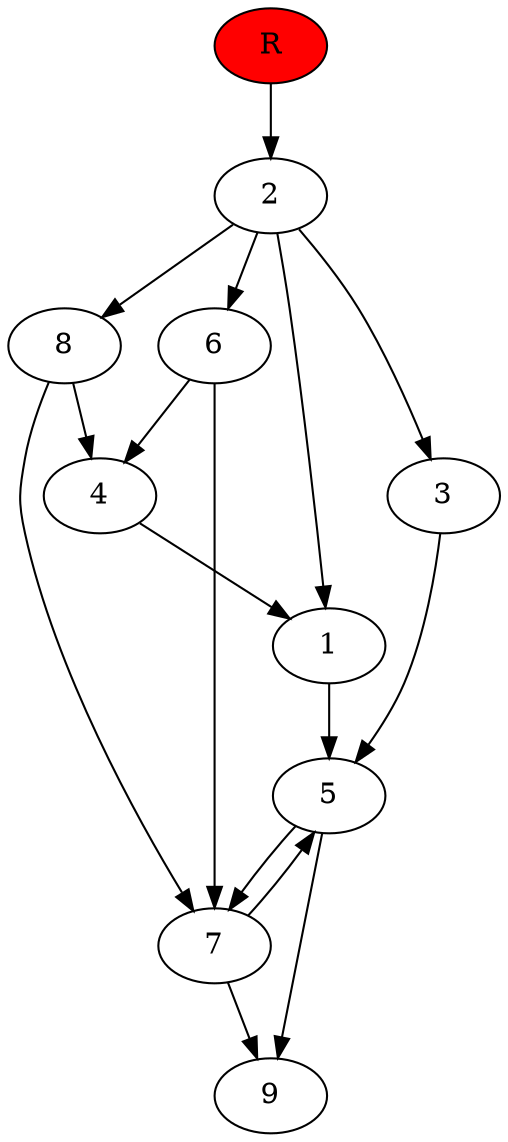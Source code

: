 digraph prb57185 {
	1
	2
	3
	4
	5
	6
	7
	8
	R [fillcolor="#ff0000" style=filled]
	1 -> 5
	2 -> 1
	2 -> 3
	2 -> 6
	2 -> 8
	3 -> 5
	4 -> 1
	5 -> 7
	5 -> 9
	6 -> 4
	6 -> 7
	7 -> 5
	7 -> 9
	8 -> 4
	8 -> 7
	R -> 2
}
